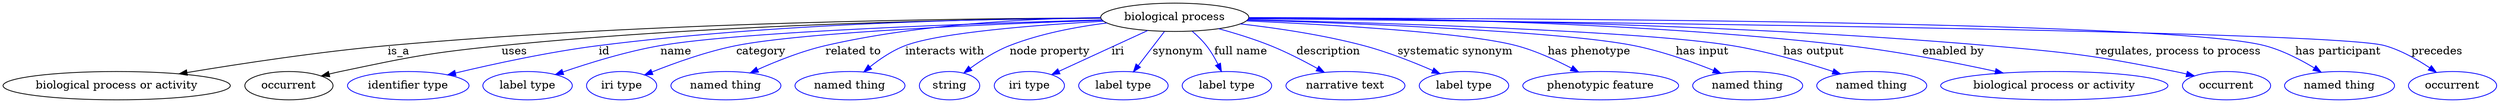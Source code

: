 digraph {
	graph [bb="0,0,2539,122"];
	node [label="\N"];
	"biological process"	[height=0.5,
		label="biological process",
		pos="1197.5,104",
		width=2.0612];
	"biological process or activity"	[height=0.5,
		pos="112.51,18",
		width=3.1254];
	"biological process" -> "biological process or activity"	[label=is_a,
		lp="403.79,61",
		pos="e,177.11,32.789 1123.4,103 981.18,102.28 660.2,97.218 391.96,68 321.98,60.377 243.04,45.993 186.96,34.774"];
	occurrent	[height=0.5,
		pos="286.51,18",
		width=1.2082];
	"biological process" -> occurrent	[label=uses,
		lp="520.57,61",
		pos="e,318.85,30.067 1123.3,102.54 996.71,101.03 731.13,94.63 508.4,68 432.55,58.93 413.56,54.814 339.51,36 335.93,35.09 332.24,34.072 \
328.54,32.999"];
	id	[color=blue,
		height=0.5,
		label="identifier type",
		pos="407.51,18",
		width=1.652];
	"biological process" -> id	[color=blue,
		label=id,
		lp="614.96,61",
		pos="e,448.29,31.263 1123.2,102.78 1011,101.49 792.24,95.308 608.63,68 556.69,60.275 498.52,45.406 458.16,34.064",
		style=solid];
	name	[color=blue,
		height=0.5,
		label="label type",
		pos="529.51,18",
		width=1.2425];
	"biological process" -> name	[color=blue,
		label=name,
		lp="691.67,61",
		pos="e,559.52,31.546 1122.9,103.93 1021,103.86 833.05,98.935 676.2,68 638.92,60.649 598.04,46.453 568.92,35.226",
		style=solid];
	category	[color=blue,
		height=0.5,
		label="iri type",
		pos="627.51,18",
		width=0.9834];
	"biological process" -> category	[color=blue,
		label=category,
		lp="781.61,61",
		pos="e,652.71,30.985 1123,103.33 1034.7,102.29 883.63,95.999 757.32,68 723.96,60.604 687.7,46.356 662.01,35.122",
		style=solid];
	"related to"	[color=blue,
		height=0.5,
		label="named thing",
		pos="734.51,18",
		width=1.5019];
	"biological process" -> "related to"	[color=blue,
		label="related to",
		lp="874.75,61",
		pos="e,762.12,33.778 1123.4,102.15 1051.9,99.792 941.01,92.098 848.04,68 821.43,61.102 793.04,48.845 771.3,38.316",
		style=solid];
	"interacts with"	[color=blue,
		height=0.5,
		label="named thing",
		pos="860.51,18",
		width=1.5019];
	"biological process" -> "interacts with"	[color=blue,
		label="interacts with",
		lp="966.42,61",
		pos="e,877.56,35.214 1123.2,103.2 1067.5,101.04 990.55,93.07 927.7,68 912.34,61.872 897.27,51.416 885.31,41.732",
		style=solid];
	"node property"	[color=blue,
		height=0.5,
		label=string,
		pos="962.51,18",
		width=0.8403];
	"biological process" -> "node property"	[color=blue,
		label="node property",
		lp="1070.6,61",
		pos="e,978.59,33.376 1131.7,95.494 1100.4,90.344 1063,81.844 1031.4,68 1015.3,60.966 999.26,49.829 986.69,39.949",
		style=solid];
	iri	[color=blue,
		height=0.5,
		label="iri type",
		pos="1046.5,18",
		width=0.9834];
	"biological process" -> iri	[color=blue,
		label=iri,
		lp="1137.7,61",
		pos="e,1069.8,31.975 1169.1,87.2 1143.4,72.916 1105.7,51.9 1078.8,36.978",
		style=solid];
	synonym	[color=blue,
		height=0.5,
		label="label type",
		pos="1144.5,18",
		width=1.2425];
	"biological process" -> synonym	[color=blue,
		label=synonym,
		lp="1200.2,61",
		pos="e,1155,35.687 1186.8,86.001 1179.3,74.082 1169.1,57.94 1160.6,44.486",
		style=solid];
	"full name"	[color=blue,
		height=0.5,
		label="label type",
		pos="1251.5,18",
		width=1.2425];
	"biological process" -> "full name"	[color=blue,
		label="full name",
		lp="1264.1,61",
		pos="e,1245.4,36.018 1214.6,86.462 1219.8,80.905 1225.3,74.468 1229.5,68 1234.1,61.064 1238.1,53.028 1241.5,45.496",
		style=solid];
	description	[color=blue,
		height=0.5,
		label="narrative text",
		pos="1371.5,18",
		width=1.5834];
	"biological process" -> description	[color=blue,
		label=description,
		lp="1350.6,61",
		pos="e,1349.7,34.717 1241.8,89.316 1258.7,83.523 1277.8,76.208 1294.5,68 1310.5,60.15 1327.3,49.749 1341.1,40.55",
		style=solid];
	"systematic synonym"	[color=blue,
		height=0.5,
		label="label type",
		pos="1491.5,18",
		width=1.2425];
	"biological process" -> "systematic synonym"	[color=blue,
		label="systematic synonym",
		lp="1478.5,61",
		pos="e,1466.1,32.94 1262,95.048 1298.8,89.517 1345.3,80.804 1385.5,68 1410.2,60.134 1436.6,47.915 1456.9,37.646",
		style=solid];
	"has phenotype"	[color=blue,
		height=0.5,
		label="phenotypic feature",
		pos="1630.5,18",
		width=2.1155];
	"biological process" -> "has phenotype"	[color=blue,
		label="has phenotype",
		lp="1614.8,61",
		pos="e,1606.6,35.284 1271.9,103.68 1342.3,102.4 1450.2,95.422 1539.5,68 1559.9,61.733 1581,50.709 1597.7,40.702",
		style=solid];
	"has input"	[color=blue,
		height=0.5,
		label="named thing",
		pos="1778.5,18",
		width=1.5019];
	"biological process" -> "has input"	[color=blue,
		label="has input",
		lp="1729,61",
		pos="e,1750.3,33.489 1270.2,100.24 1381.1,95.562 1586.8,84.913 1658.5,68 1687.2,61.232 1717.9,48.566 1741.1,37.807",
		style=solid];
	"has output"	[color=blue,
		height=0.5,
		label="named thing",
		pos="1904.5,18",
		width=1.5019];
	"biological process" -> "has output"	[color=blue,
		label="has output",
		lp="1841.5,61",
		pos="e,1872.4,32.489 1270.7,100.81 1400.8,96.521 1667.2,85.845 1758.5,68 1794.7,60.926 1834.3,47.253 1863.1,36.144",
		style=solid];
	"enabled by"	[color=blue,
		height=0.5,
		label="biological process or activity",
		pos="2089.5,18",
		width=3.1254];
	"biological process" -> "enabled by"	[color=blue,
		label="enabled by",
		lp="1983,61",
		pos="e,2036.1,33.879 1271.8,103.33 1396.8,102.96 1657,98.185 1874.5,68 1926.1,60.84 1983.6,47.445 2026.2,36.468",
		style=solid];
	"regulates, process to process"	[color=blue,
		height=0.5,
		label=occurrent,
		pos="2263.5,18",
		width=1.2082];
	"biological process" -> "regulates, process to process"	[color=blue,
		label="regulates, process to process",
		lp="2208.2,61",
		pos="e,2231.6,30.294 1271.8,102.83 1416,101.83 1743.6,96.331 2017.5,68 2104.4,59.009 2126.6,56.749 2211.5,36 2214.9,35.174 2218.4,34.237 \
2221.8,33.237",
		style=solid];
	"has participant"	[color=blue,
		height=0.5,
		label="named thing",
		pos="2379.5,18",
		width=1.5019];
	"biological process" -> "has participant"	[color=blue,
		label="has participant",
		lp="2366.5,61",
		pos="e,2358.4,34.594 1271.9,102.65 1502.2,101.29 2194,94.977 2291.5,68 2312.3,62.254 2333.4,50.692 2349.8,40.241",
		style=solid];
	precedes	[color=blue,
		height=0.5,
		label=occurrent,
		pos="2495.5,18",
		width=1.2082];
	"biological process" -> precedes	[color=blue,
		label=precedes,
		lp="2467,61",
		pos="e,2476.1,34.137 1271.7,102.99 1518.5,102.67 2302.4,99.187 2411.5,68 2431.6,62.259 2451.9,50.622 2467.5,40.13",
		style=solid];
}
